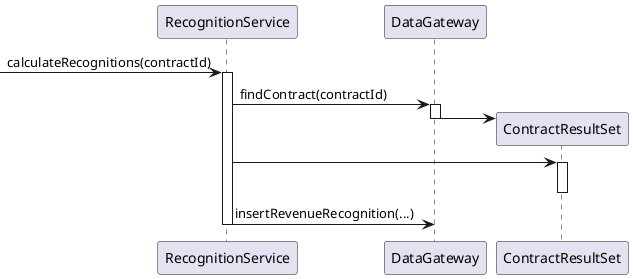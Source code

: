 @startuml

[-> RecognitionService: calculateRecognitions(contractId)
activate RecognitionService

	RecognitionService -> DataGateway: findContract(contractId)

	activate DataGateway
		create ContractResultSet
		DataGateway -> ContractResultSet
	deactivate DataGateway

	RecognitionService -> ContractResultSet

	activate ContractResultSet
	deactivate ContractResultSet

	RecognitionService -> DataGateway: insertRevenueRecognition(...)
deactivate RecognitionService

@enduml
